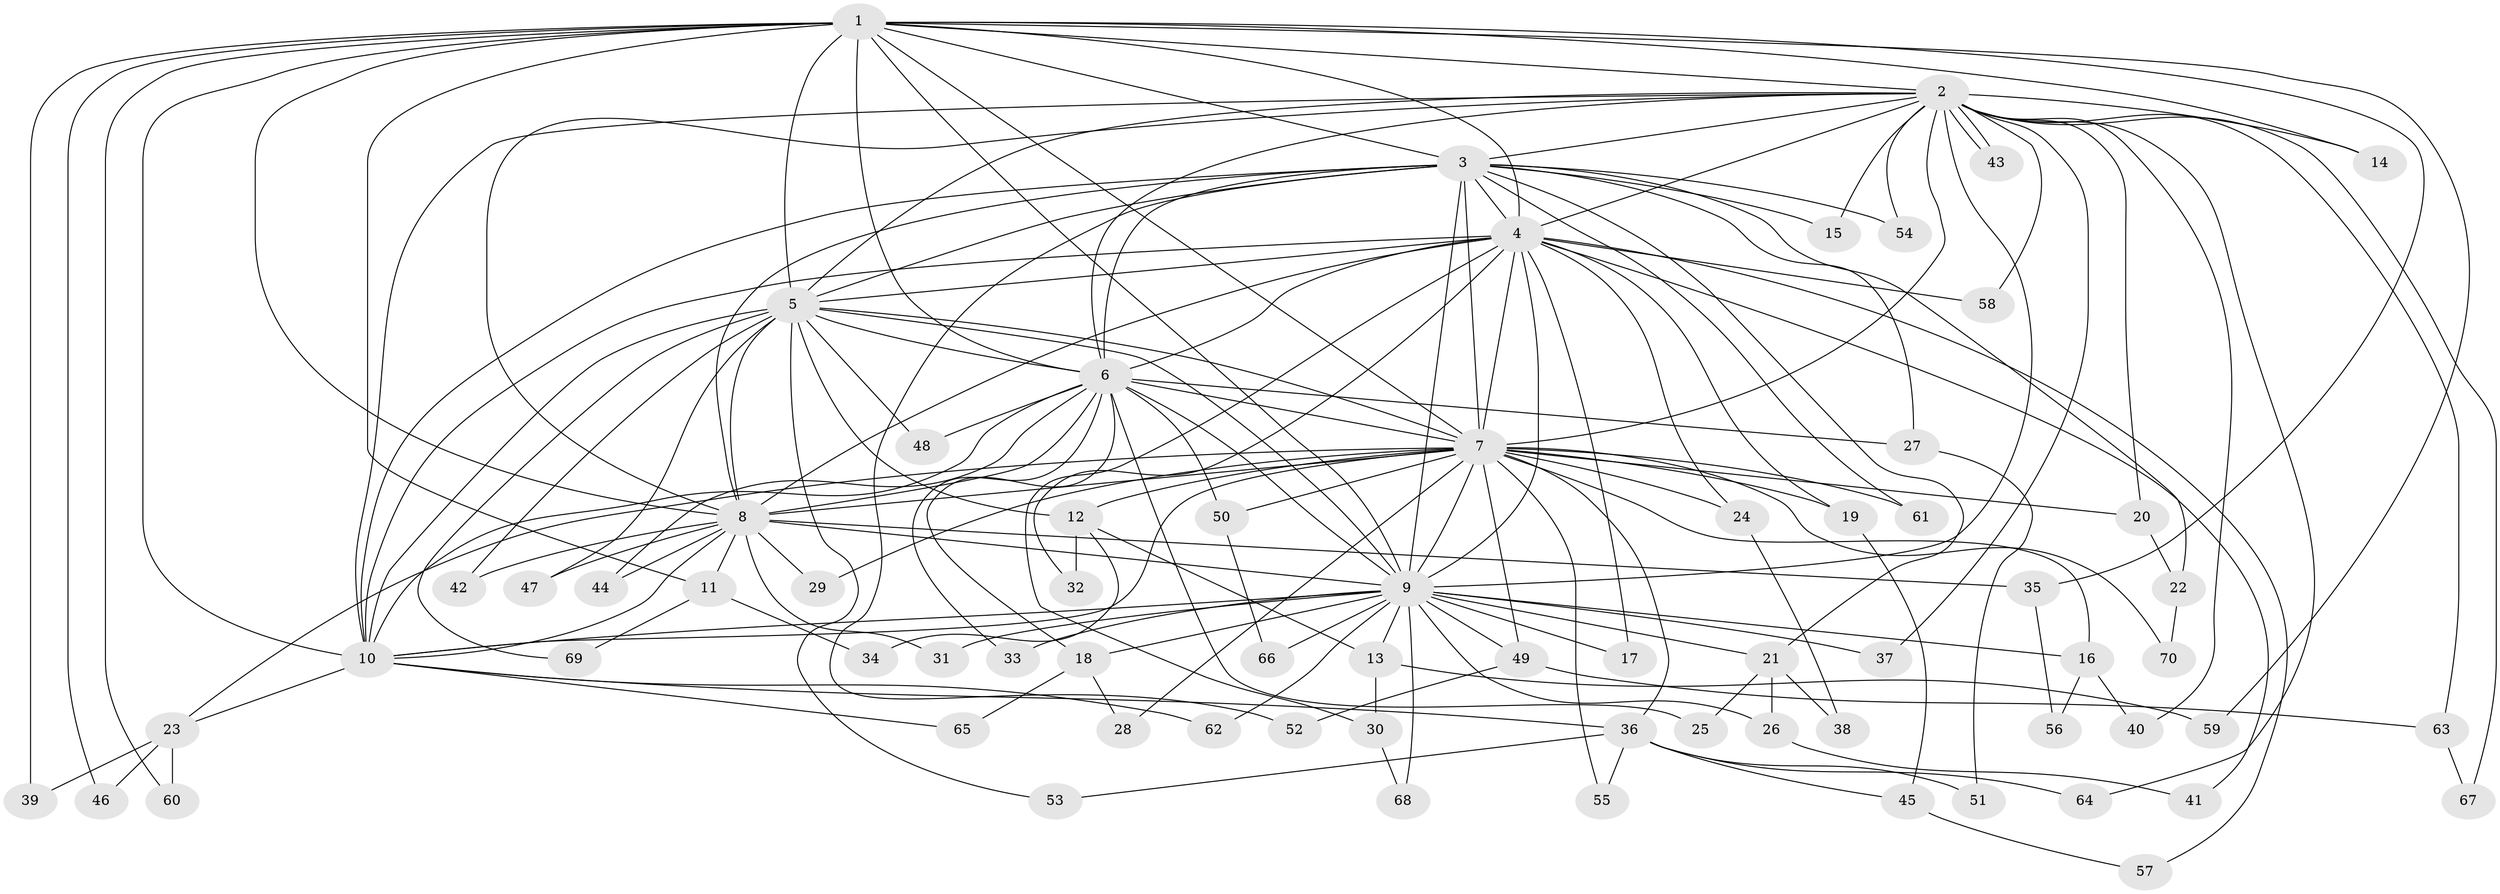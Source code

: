 // coarse degree distribution, {15: 0.02, 16: 0.02, 19: 0.04, 21: 0.02, 2: 0.42, 17: 0.02, 3: 0.2, 5: 0.06, 4: 0.1, 13: 0.06, 1: 0.02, 6: 0.02}
// Generated by graph-tools (version 1.1) at 2025/36/03/04/25 23:36:24]
// undirected, 70 vertices, 165 edges
graph export_dot {
  node [color=gray90,style=filled];
  1;
  2;
  3;
  4;
  5;
  6;
  7;
  8;
  9;
  10;
  11;
  12;
  13;
  14;
  15;
  16;
  17;
  18;
  19;
  20;
  21;
  22;
  23;
  24;
  25;
  26;
  27;
  28;
  29;
  30;
  31;
  32;
  33;
  34;
  35;
  36;
  37;
  38;
  39;
  40;
  41;
  42;
  43;
  44;
  45;
  46;
  47;
  48;
  49;
  50;
  51;
  52;
  53;
  54;
  55;
  56;
  57;
  58;
  59;
  60;
  61;
  62;
  63;
  64;
  65;
  66;
  67;
  68;
  69;
  70;
  1 -- 2;
  1 -- 3;
  1 -- 4;
  1 -- 5;
  1 -- 6;
  1 -- 7;
  1 -- 8;
  1 -- 9;
  1 -- 10;
  1 -- 11;
  1 -- 14;
  1 -- 35;
  1 -- 39;
  1 -- 46;
  1 -- 59;
  1 -- 60;
  2 -- 3;
  2 -- 4;
  2 -- 5;
  2 -- 6;
  2 -- 7;
  2 -- 8;
  2 -- 9;
  2 -- 10;
  2 -- 14;
  2 -- 15;
  2 -- 20;
  2 -- 37;
  2 -- 40;
  2 -- 43;
  2 -- 43;
  2 -- 54;
  2 -- 58;
  2 -- 63;
  2 -- 64;
  2 -- 67;
  3 -- 4;
  3 -- 5;
  3 -- 6;
  3 -- 7;
  3 -- 8;
  3 -- 9;
  3 -- 10;
  3 -- 15;
  3 -- 21;
  3 -- 22;
  3 -- 27;
  3 -- 52;
  3 -- 54;
  3 -- 61;
  4 -- 5;
  4 -- 6;
  4 -- 7;
  4 -- 8;
  4 -- 9;
  4 -- 10;
  4 -- 17;
  4 -- 19;
  4 -- 24;
  4 -- 30;
  4 -- 32;
  4 -- 41;
  4 -- 57;
  4 -- 58;
  5 -- 6;
  5 -- 7;
  5 -- 8;
  5 -- 9;
  5 -- 10;
  5 -- 12;
  5 -- 42;
  5 -- 47;
  5 -- 48;
  5 -- 53;
  5 -- 69;
  6 -- 7;
  6 -- 8;
  6 -- 9;
  6 -- 10;
  6 -- 18;
  6 -- 25;
  6 -- 27;
  6 -- 33;
  6 -- 44;
  6 -- 48;
  6 -- 50;
  7 -- 8;
  7 -- 9;
  7 -- 10;
  7 -- 12;
  7 -- 16;
  7 -- 19;
  7 -- 20;
  7 -- 23;
  7 -- 24;
  7 -- 28;
  7 -- 29;
  7 -- 36;
  7 -- 49;
  7 -- 50;
  7 -- 55;
  7 -- 61;
  7 -- 70;
  8 -- 9;
  8 -- 10;
  8 -- 11;
  8 -- 29;
  8 -- 31;
  8 -- 35;
  8 -- 42;
  8 -- 44;
  8 -- 47;
  9 -- 10;
  9 -- 13;
  9 -- 16;
  9 -- 17;
  9 -- 18;
  9 -- 21;
  9 -- 26;
  9 -- 31;
  9 -- 33;
  9 -- 37;
  9 -- 49;
  9 -- 62;
  9 -- 66;
  9 -- 68;
  10 -- 23;
  10 -- 36;
  10 -- 62;
  10 -- 65;
  11 -- 34;
  11 -- 69;
  12 -- 13;
  12 -- 32;
  12 -- 34;
  13 -- 30;
  13 -- 59;
  16 -- 40;
  16 -- 56;
  18 -- 28;
  18 -- 65;
  19 -- 45;
  20 -- 22;
  21 -- 25;
  21 -- 26;
  21 -- 38;
  22 -- 70;
  23 -- 39;
  23 -- 46;
  23 -- 60;
  24 -- 38;
  26 -- 41;
  27 -- 51;
  30 -- 68;
  35 -- 56;
  36 -- 45;
  36 -- 51;
  36 -- 53;
  36 -- 55;
  36 -- 64;
  45 -- 57;
  49 -- 52;
  49 -- 63;
  50 -- 66;
  63 -- 67;
}
